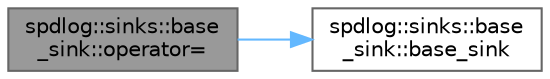 digraph "spdlog::sinks::base_sink::operator="
{
 // LATEX_PDF_SIZE
  bgcolor="transparent";
  edge [fontname=Helvetica,fontsize=10,labelfontname=Helvetica,labelfontsize=10];
  node [fontname=Helvetica,fontsize=10,shape=box,height=0.2,width=0.4];
  rankdir="LR";
  Node1 [id="Node000001",label="spdlog::sinks::base\l_sink::operator=",height=0.2,width=0.4,color="gray40", fillcolor="grey60", style="filled", fontcolor="black",tooltip=" "];
  Node1 -> Node2 [id="edge2_Node000001_Node000002",color="steelblue1",style="solid",tooltip=" "];
  Node2 [id="Node000002",label="spdlog::sinks::base\l_sink::base_sink",height=0.2,width=0.4,color="grey40", fillcolor="white", style="filled",URL="$classspdlog_1_1sinks_1_1base__sink.html#a0a4c703dc54edfbd0d3817770e36f3f7",tooltip=" "];
}
